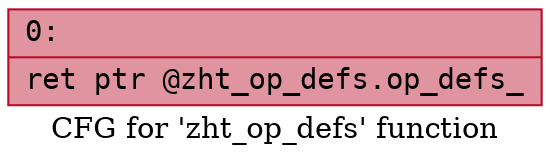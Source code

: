 digraph "CFG for 'zht_op_defs' function" {
	label="CFG for 'zht_op_defs' function";

	Node0x6000033b5950 [shape=record,color="#b70d28ff", style=filled, fillcolor="#b70d2870" fontname="Courier",label="{0:\l|  ret ptr @zht_op_defs.op_defs_\l}"];
}
